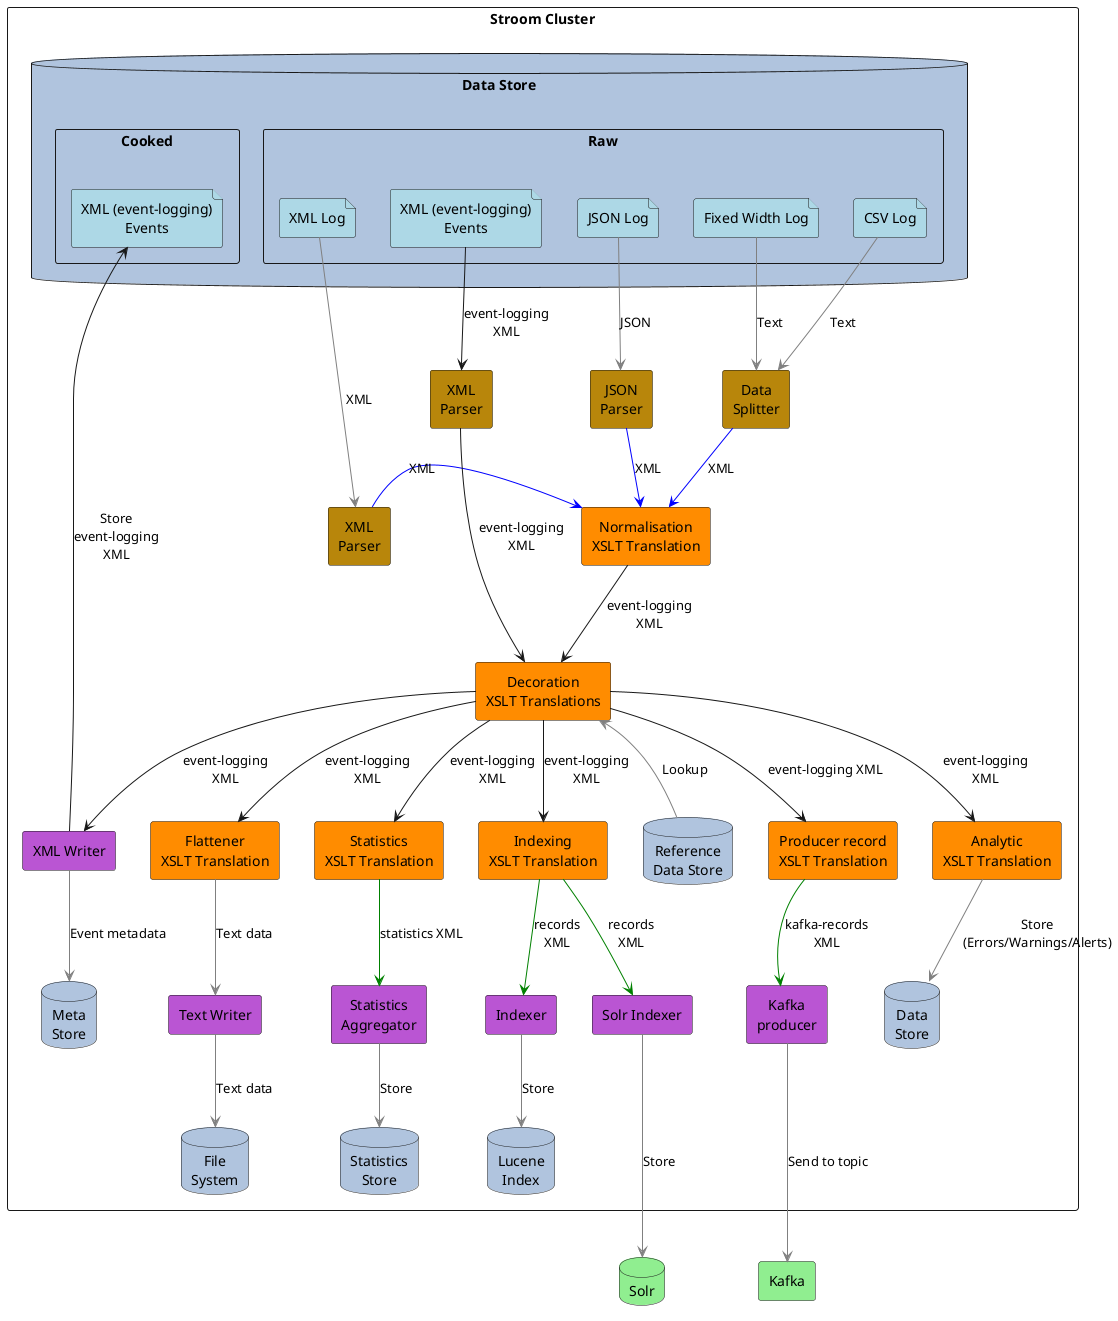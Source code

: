 @startuml

skinparam defaultTextAlignment center

'skinparam backgroundcolor transparent
'left to right direction

rectangle "Stroom Cluster" as stroomCluster {

    database "Data Store" as dataStore #LightSteelBlue {
        rectangle "Raw" {
            file "Fixed Width Log" as rawFixedWidthLog #LightBlue
            file "CSV Log" as rawCsvLog #LightBlue
            file "XML Log" as rawXmlLog #LightBlue
            file "XML (event-logging)\nEvents" as rawEventsLog #LightBlue
            file "JSON Log" as rawJsonLog #LightBlue
        }
        rectangle "Cooked" {
            file "XML (event-logging)\nEvents" as cookedEventsLog #LightBlue
        }
    'file "Reference Data" as refDataLog #LightBlue
    }

    'Parsers
    rectangle "Data\nSplitter" as dataSplitter #DarkGoldenRod
    rectangle "JSON\nParser" as jsonParser #DarkGoldenRod
    rectangle "XML\nParser" as xmlParser #DarkGoldenRod
    rectangle "XML\nParser" as xmlParser2 #DarkGoldenRod

    'XSLT Filters
    rectangle "Normalisation\nXSLT Translation" as normalisation #DarkOrange
    rectangle "Decoration\nXSLT Translations" as decoration #DarkOrange
    rectangle "Indexing\nXSLT Translation" as indexing #DarkOrange
    rectangle "Analytic\nXSLT Translation" as analytic #DarkOrange
    rectangle "Flattener\nXSLT Translation" as flattener #DarkOrange
    rectangle "Statistics\nXSLT Translation" as statsXslt #DarkOrange

    'Writers/appenders/filters
    rectangle "Indexer" as indexer #MediumOrchid
    rectangle "Solr Indexer" as solrIndexer #MediumOrchid
    rectangle "Producer record\nXSLT Translation" as producerTranslation #DarkOrange
    rectangle "Kafka\nproducer" as kafkaProducer #MediumOrchid
    rectangle "XML Writer" as xmlWriter #MediumOrchid
    rectangle "Text Writer" as textWriter #MediumOrchid
    rectangle "Statistics\nAggregator" as statsAggregator #MediumOrchid

    'Stores
    database "Reference\nData Store" as refDataStore #LightSteelBlue
    database "Lucene\nIndex" as index #LightSteelBlue
    database "Data\nStore" as dataStore2 #LightSteelBlue
    database "Meta\nStore" as metaStore #LightSteelBlue
    database "File\nSystem" as fileSystem #LightSteelBlue
    database "Statistics\nStore" as statsStore #LightSteelBlue

}

'External Systems
rectangle "Kafka" as kafka #LightGreen
database "Solr" as solr #LightGreen

rawCsvLog -[#Grey]-> dataSplitter :Text
rawFixedWidthLog -[#Grey]-> dataSplitter :Text
rawJsonLog -[#Grey]-> jsonParser :JSON
rawXmlLog -[#Grey]-> xmlParser : XML
rawEventsLog --> xmlParser2 : event-logging\nXML
dataSplitter -[#Blue]-> normalisation :XML
jsonParser -[#Blue]d-> normalisation :XML
xmlParser -[#Blue]> normalisation :XML
xmlParser2 -> decoration :event-logging\nXML
normalisation --> decoration :event-logging\nXML
decoration <-[#Grey]- refDataStore :Lookup
decoration --> producerTranslation :event-logging XML
decoration --> indexing :event-logging\nXML
decoration --> analytic :event-logging\nXML
decoration --> flattener :event-logging\nXML
decoration --> statsXslt :event-logging\nXML
decoration --> xmlWriter :event-logging\nXML

indexing -[#Green]-> indexer :records\nXML
indexing -[#Green]-> solrIndexer :records\nXML
indexer -[#Grey]-> index :Store
solrIndexer -[#Grey]d--> solr :Store

statsXslt -[#Green]-> statsAggregator : statistics XML
statsAggregator -[#Grey]-> statsStore : Store

producerTranslation -[#Green]-> kafkaProducer :kafka-records\nXML
kafkaProducer -[#Grey]d--> kafka : Send to topic

xmlWriter --> cookedEventsLog :Store\nevent-logging\nXML
xmlWriter -[#Grey]-> metaStore :Event metadata
flattener -[#Grey]-> textWriter : Text data
textWriter -[#Grey]-> fileSystem :Text data
analytic -[#Grey]-> dataStore2 :"Store\n(Errors/Warnings/Alerts)"



@enduml